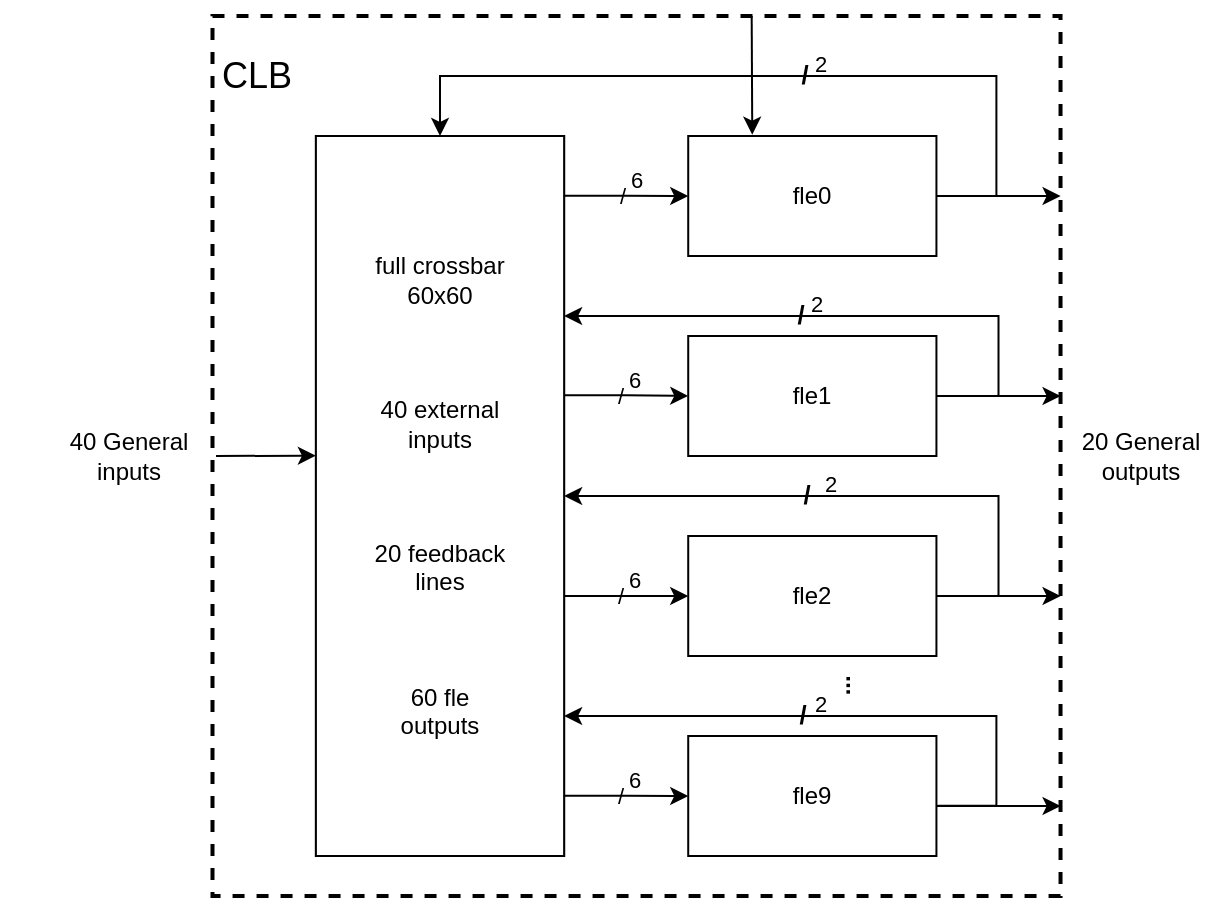 <mxfile version="20.5.3" type="github">
  <diagram id="gUxy-qBg4H8M0a1N89VH" name="k6_frac_N10_tileable_adder_chain_dpram8K_dsp36_fracff_40nm_sub_tile.xml">
    <mxGraphModel dx="1083" dy="640" grid="1" gridSize="10" guides="1" tooltips="1" connect="1" arrows="1" fold="1" page="1" pageScale="1" pageWidth="827" pageHeight="1169" math="0" shadow="0">
      <root>
        <mxCell id="0" />
        <mxCell id="1" parent="0" />
        <mxCell id="h3IM62Ve9VoJd0DQMb7h-74" value="" style="group" vertex="1" connectable="0" parent="1">
          <mxGeometry x="320" y="90" width="605" height="440" as="geometry" />
        </mxCell>
        <mxCell id="h3IM62Ve9VoJd0DQMb7h-63" value="" style="group;fontStyle=0;fontSize=18;strokeWidth=2;fillColor=none;perimeterSpacing=5;strokeColor=default;dashed=1;fontColor=none;noLabel=1;" vertex="1" connectable="0" parent="h3IM62Ve9VoJd0DQMb7h-74">
          <mxGeometry x="98.248" width="424.017" height="440" as="geometry" />
        </mxCell>
        <mxCell id="h3IM62Ve9VoJd0DQMb7h-57" style="edgeStyle=orthogonalEdgeStyle;rounded=0;orthogonalLoop=1;jettySize=auto;html=0;exitX=1;exitY=0.5;exitDx=0;exitDy=0;labelBorderColor=none;startArrow=none;startFill=0;endArrow=classic;endFill=1;" edge="1" parent="h3IM62Ve9VoJd0DQMb7h-63" source="h3IM62Ve9VoJd0DQMb7h-3">
          <mxGeometry relative="1" as="geometry">
            <mxPoint x="424.017" y="190" as="targetPoint" />
            <Array as="points">
              <mxPoint x="424.017" y="190" />
            </Array>
          </mxGeometry>
        </mxCell>
        <mxCell id="h3IM62Ve9VoJd0DQMb7h-2" value="fle0" style="rounded=0;whiteSpace=wrap;html=1;" vertex="1" parent="h3IM62Ve9VoJd0DQMb7h-63">
          <mxGeometry x="237.863" y="60" width="124.103" height="60" as="geometry" />
        </mxCell>
        <mxCell id="h3IM62Ve9VoJd0DQMb7h-3" value="fle1" style="whiteSpace=wrap;html=1;" vertex="1" parent="h3IM62Ve9VoJd0DQMb7h-63">
          <mxGeometry x="237.863" y="160" width="124.103" height="60" as="geometry" />
        </mxCell>
        <mxCell id="h3IM62Ve9VoJd0DQMb7h-4" value="fle9" style="rounded=0;whiteSpace=wrap;html=1;" vertex="1" parent="h3IM62Ve9VoJd0DQMb7h-63">
          <mxGeometry x="237.863" y="360" width="124.103" height="60" as="geometry" />
        </mxCell>
        <mxCell id="h3IM62Ve9VoJd0DQMb7h-14" value="" style="edgeStyle=orthogonalEdgeStyle;rounded=0;orthogonalLoop=1;jettySize=auto;exitX=1;exitY=0.5;exitDx=0;exitDy=0;endArrow=classic;endFill=1;startArrow=none;startFill=0;horizontal=1;labelBorderColor=none;verticalAlign=bottom;" edge="1" parent="h3IM62Ve9VoJd0DQMb7h-63" source="h3IM62Ve9VoJd0DQMb7h-5">
          <mxGeometry relative="1" as="geometry">
            <mxPoint x="175.812" y="240" as="targetPoint" />
            <Array as="points">
              <mxPoint x="392.991" y="290" />
              <mxPoint x="392.991" y="240" />
            </Array>
          </mxGeometry>
        </mxCell>
        <mxCell id="h3IM62Ve9VoJd0DQMb7h-15" value="&lt;h3&gt;/&lt;/h3&gt;" style="edgeLabel;html=1;align=center;verticalAlign=middle;resizable=0;points=[];fontStyle=1;labelBackgroundColor=none;" vertex="1" connectable="0" parent="h3IM62Ve9VoJd0DQMb7h-14">
          <mxGeometry x="0.372" y="-1" relative="1" as="geometry">
            <mxPoint x="27" as="offset" />
          </mxGeometry>
        </mxCell>
        <mxCell id="h3IM62Ve9VoJd0DQMb7h-17" value="2" style="edgeLabel;html=1;align=center;verticalAlign=bottom;resizable=0;points=[];labelBackgroundColor=none;" vertex="1" connectable="0" parent="h3IM62Ve9VoJd0DQMb7h-14">
          <mxGeometry x="-0.248" y="2" relative="1" as="geometry">
            <mxPoint x="-54" as="offset" />
          </mxGeometry>
        </mxCell>
        <mxCell id="h3IM62Ve9VoJd0DQMb7h-5" value="fle2" style="rounded=0;whiteSpace=wrap;html=1;" vertex="1" parent="h3IM62Ve9VoJd0DQMb7h-63">
          <mxGeometry x="237.863" y="260" width="124.103" height="60" as="geometry" />
        </mxCell>
        <mxCell id="h3IM62Ve9VoJd0DQMb7h-31" style="edgeStyle=orthogonalEdgeStyle;rounded=0;orthogonalLoop=1;jettySize=auto;html=0;labelBorderColor=none;startArrow=none;startFill=0;endArrow=classic;endFill=1;" edge="1" parent="h3IM62Ve9VoJd0DQMb7h-63">
          <mxGeometry relative="1" as="geometry">
            <mxPoint x="103.419" y="60.19" as="targetPoint" />
            <mxPoint x="103.419" y="60" as="sourcePoint" />
          </mxGeometry>
        </mxCell>
        <mxCell id="h3IM62Ve9VoJd0DQMb7h-12" value="" style="rounded=0;whiteSpace=wrap;html=1;" vertex="1" parent="h3IM62Ve9VoJd0DQMb7h-63">
          <mxGeometry x="51.709" y="60" width="124.103" height="360" as="geometry" />
        </mxCell>
        <mxCell id="h3IM62Ve9VoJd0DQMb7h-18" value="" style="edgeStyle=orthogonalEdgeStyle;rounded=0;orthogonalLoop=1;jettySize=auto;entryX=1.008;entryY=0.193;entryDx=0;entryDy=0;entryPerimeter=0;endArrow=classic;endFill=1;startArrow=none;startFill=0;horizontal=1;labelBorderColor=none;verticalAlign=bottom;exitX=1;exitY=0.5;exitDx=0;exitDy=0;" edge="1" parent="h3IM62Ve9VoJd0DQMb7h-63" source="h3IM62Ve9VoJd0DQMb7h-3">
          <mxGeometry relative="1" as="geometry">
            <mxPoint x="175.812" y="150.0" as="targetPoint" />
            <mxPoint x="372.308" y="195" as="sourcePoint" />
            <Array as="points">
              <mxPoint x="392.991" y="190" />
              <mxPoint x="392.991" y="150" />
            </Array>
          </mxGeometry>
        </mxCell>
        <mxCell id="h3IM62Ve9VoJd0DQMb7h-19" value="&lt;h3&gt;/&lt;/h3&gt;" style="edgeLabel;html=1;align=center;verticalAlign=middle;resizable=0;points=[];fontStyle=1;labelBackgroundColor=none;" vertex="1" connectable="0" parent="h3IM62Ve9VoJd0DQMb7h-18">
          <mxGeometry x="0.372" y="-1" relative="1" as="geometry">
            <mxPoint x="27" as="offset" />
          </mxGeometry>
        </mxCell>
        <mxCell id="h3IM62Ve9VoJd0DQMb7h-20" value="2" style="edgeLabel;html=1;align=center;verticalAlign=bottom;resizable=0;points=[];labelBackgroundColor=none;" vertex="1" connectable="0" parent="h3IM62Ve9VoJd0DQMb7h-18">
          <mxGeometry x="-0.248" y="2" relative="1" as="geometry">
            <mxPoint x="-54" as="offset" />
          </mxGeometry>
        </mxCell>
        <mxCell id="h3IM62Ve9VoJd0DQMb7h-21" value="" style="edgeStyle=orthogonalEdgeStyle;rounded=0;orthogonalLoop=1;jettySize=auto;endArrow=classic;endFill=1;startArrow=none;startFill=0;horizontal=1;labelBorderColor=none;verticalAlign=bottom;exitX=1;exitY=0.5;exitDx=0;exitDy=0;" edge="1" parent="h3IM62Ve9VoJd0DQMb7h-63" source="h3IM62Ve9VoJd0DQMb7h-2" target="h3IM62Ve9VoJd0DQMb7h-12">
          <mxGeometry relative="1" as="geometry">
            <mxPoint x="103.419" y="50" as="targetPoint" />
            <mxPoint x="372.308" y="95" as="sourcePoint" />
            <Array as="points">
              <mxPoint x="391.957" y="90" />
              <mxPoint x="391.957" y="30" />
              <mxPoint x="113.761" y="30" />
            </Array>
          </mxGeometry>
        </mxCell>
        <mxCell id="h3IM62Ve9VoJd0DQMb7h-22" value="&lt;h3&gt;/&lt;/h3&gt;" style="edgeLabel;html=1;align=center;verticalAlign=middle;resizable=0;points=[];fontStyle=1;labelBackgroundColor=none;" vertex="1" connectable="0" parent="h3IM62Ve9VoJd0DQMb7h-21">
          <mxGeometry x="0.372" y="-1" relative="1" as="geometry">
            <mxPoint x="87" as="offset" />
          </mxGeometry>
        </mxCell>
        <mxCell id="h3IM62Ve9VoJd0DQMb7h-23" value="2" style="edgeLabel;html=1;align=center;verticalAlign=bottom;resizable=0;points=[];labelBackgroundColor=none;" vertex="1" connectable="0" parent="h3IM62Ve9VoJd0DQMb7h-21">
          <mxGeometry x="-0.248" y="2" relative="1" as="geometry">
            <mxPoint x="-29" as="offset" />
          </mxGeometry>
        </mxCell>
        <mxCell id="h3IM62Ve9VoJd0DQMb7h-26" value="" style="edgeStyle=orthogonalEdgeStyle;rounded=0;orthogonalLoop=1;jettySize=auto;entryX=1.008;entryY=0.193;entryDx=0;entryDy=0;entryPerimeter=0;endArrow=classic;endFill=1;startArrow=none;startFill=0;horizontal=1;labelBorderColor=none;verticalAlign=bottom;exitX=1.005;exitY=0.582;exitDx=0;exitDy=0;exitPerimeter=0;" edge="1" parent="h3IM62Ve9VoJd0DQMb7h-63" source="h3IM62Ve9VoJd0DQMb7h-4">
          <mxGeometry relative="1" as="geometry">
            <mxPoint x="175.812" y="350" as="targetPoint" />
            <mxPoint x="372.308" y="395" as="sourcePoint" />
            <Array as="points">
              <mxPoint x="391.957" y="395" />
              <mxPoint x="391.957" y="350" />
            </Array>
          </mxGeometry>
        </mxCell>
        <mxCell id="h3IM62Ve9VoJd0DQMb7h-27" value="&lt;h3&gt;/&lt;/h3&gt;" style="edgeLabel;html=1;align=center;verticalAlign=middle;resizable=0;points=[];fontStyle=1;labelBackgroundColor=none;" vertex="1" connectable="0" parent="h3IM62Ve9VoJd0DQMb7h-26">
          <mxGeometry x="0.372" y="-1" relative="1" as="geometry">
            <mxPoint x="27" as="offset" />
          </mxGeometry>
        </mxCell>
        <mxCell id="h3IM62Ve9VoJd0DQMb7h-28" value="2" style="edgeLabel;html=1;align=center;verticalAlign=bottom;resizable=0;points=[];labelBackgroundColor=none;" vertex="1" connectable="0" parent="h3IM62Ve9VoJd0DQMb7h-26">
          <mxGeometry x="-0.248" y="2" relative="1" as="geometry">
            <mxPoint x="-54" as="offset" />
          </mxGeometry>
        </mxCell>
        <mxCell id="h3IM62Ve9VoJd0DQMb7h-30" value="&lt;b&gt;...&lt;/b&gt;" style="text;html=1;align=center;verticalAlign=middle;resizable=0;points=[];autosize=1;strokeColor=none;fillColor=none;horizontal=0;" vertex="1" parent="h3IM62Ve9VoJd0DQMb7h-63">
          <mxGeometry x="299.915" y="320" width="30" height="30" as="geometry" />
        </mxCell>
        <mxCell id="h3IM62Ve9VoJd0DQMb7h-36" value="full crossbar&lt;br&gt;60x60&lt;br&gt;&lt;br&gt;&lt;br&gt;&lt;br&gt;40 external&lt;br&gt;inputs&lt;br&gt;&lt;br&gt;&lt;br&gt;&lt;br&gt;20 feedback&lt;br&gt;lines&lt;br&gt;&lt;br&gt;&lt;br&gt;&lt;br&gt;60 fle&lt;br&gt;outputs" style="rounded=0;whiteSpace=wrap;html=1;points=[[0,0,0,0,0],[0,0.25,0,0,0],[0,0.5,0,0,0],[0,0.75,0,0,0],[0,1,0,0,0],[0.25,0,0,0,0],[0.25,1,0,0,0],[0.5,0,0,0,0],[0.5,1,0,0,0],[0.75,0,0,0,0],[0.75,1,0,0,0],[1,0,0,0,0],[1,0.2,0,0,0],[1,0.25,0,0,0],[1,0.33,0,0,0],[1,0.4,0,0,0],[1,0.5,0,0,0],[1,0.6,0,0,0],[1,0.67,0,0,0],[1,0.75,0,0,0],[1,0.8,0,0,0],[1,1,0,0,0]];" vertex="1" parent="h3IM62Ve9VoJd0DQMb7h-63">
          <mxGeometry x="51.709" y="60" width="124.103" height="360" as="geometry" />
        </mxCell>
        <mxCell id="h3IM62Ve9VoJd0DQMb7h-38" style="edgeStyle=orthogonalEdgeStyle;rounded=0;orthogonalLoop=1;jettySize=auto;html=0;labelBorderColor=none;startArrow=none;startFill=0;endArrow=classic;endFill=1;entryX=0;entryY=0.5;entryDx=0;entryDy=0;exitX=1.002;exitY=0.36;exitDx=0;exitDy=0;exitPerimeter=0;" edge="1" parent="h3IM62Ve9VoJd0DQMb7h-63" source="h3IM62Ve9VoJd0DQMb7h-36" target="h3IM62Ve9VoJd0DQMb7h-3">
          <mxGeometry relative="1" as="geometry">
            <mxPoint x="186.154" y="190" as="sourcePoint" />
            <mxPoint x="227.521" y="189.999" as="targetPoint" />
          </mxGeometry>
        </mxCell>
        <mxCell id="h3IM62Ve9VoJd0DQMb7h-37" style="edgeStyle=orthogonalEdgeStyle;rounded=0;orthogonalLoop=1;jettySize=auto;html=0;labelBorderColor=none;startArrow=none;startFill=0;endArrow=classic;endFill=1;exitX=1;exitY=0.083;exitDx=0;exitDy=0;exitPerimeter=0;" edge="1" parent="h3IM62Ve9VoJd0DQMb7h-63" source="h3IM62Ve9VoJd0DQMb7h-36" target="h3IM62Ve9VoJd0DQMb7h-2">
          <mxGeometry relative="1" as="geometry" />
        </mxCell>
        <mxCell id="h3IM62Ve9VoJd0DQMb7h-42" value="/" style="edgeLabel;html=1;align=center;verticalAlign=middle;resizable=0;points=[];labelBackgroundColor=none;" vertex="1" connectable="0" parent="h3IM62Ve9VoJd0DQMb7h-37">
          <mxGeometry x="0.342" y="1" relative="1" as="geometry">
            <mxPoint x="-13" y="1" as="offset" />
          </mxGeometry>
        </mxCell>
        <mxCell id="h3IM62Ve9VoJd0DQMb7h-43" value="6" style="edgeLabel;html=1;align=center;verticalAlign=bottom;resizable=0;points=[];labelBackgroundColor=none;" vertex="1" connectable="0" parent="h3IM62Ve9VoJd0DQMb7h-37">
          <mxGeometry x="0.24" y="1" relative="1" as="geometry">
            <mxPoint x="-3" y="1" as="offset" />
          </mxGeometry>
        </mxCell>
        <mxCell id="h3IM62Ve9VoJd0DQMb7h-39" style="edgeStyle=orthogonalEdgeStyle;rounded=0;orthogonalLoop=1;jettySize=auto;html=0;labelBorderColor=none;startArrow=none;startFill=0;endArrow=classic;endFill=1;exitX=1.001;exitY=0.639;exitDx=0;exitDy=0;exitPerimeter=0;entryX=0;entryY=0.5;entryDx=0;entryDy=0;" edge="1" parent="h3IM62Ve9VoJd0DQMb7h-63" source="h3IM62Ve9VoJd0DQMb7h-36" target="h3IM62Ve9VoJd0DQMb7h-5">
          <mxGeometry relative="1" as="geometry">
            <mxPoint x="186.154" y="290" as="sourcePoint" />
            <mxPoint x="227.521" y="289.999" as="targetPoint" />
            <Array as="points" />
          </mxGeometry>
        </mxCell>
        <mxCell id="h3IM62Ve9VoJd0DQMb7h-40" style="edgeStyle=orthogonalEdgeStyle;rounded=0;orthogonalLoop=1;jettySize=auto;html=0;labelBorderColor=none;startArrow=none;startFill=0;endArrow=classic;endFill=1;exitX=1;exitY=0.083;exitDx=0;exitDy=0;exitPerimeter=0;" edge="1" parent="h3IM62Ve9VoJd0DQMb7h-63">
          <mxGeometry relative="1" as="geometry">
            <mxPoint x="175.812" y="389.85" as="sourcePoint" />
            <mxPoint x="237.863" y="389.999" as="targetPoint" />
            <Array as="points">
              <mxPoint x="206.838" y="390" />
              <mxPoint x="237.863" y="390" />
            </Array>
          </mxGeometry>
        </mxCell>
        <mxCell id="h3IM62Ve9VoJd0DQMb7h-48" value="/" style="edgeLabel;html=1;align=center;verticalAlign=middle;resizable=0;points=[];labelBackgroundColor=none;" vertex="1" connectable="0" parent="h3IM62Ve9VoJd0DQMb7h-63">
          <mxGeometry x="203.732" y="190" as="geometry" />
        </mxCell>
        <mxCell id="h3IM62Ve9VoJd0DQMb7h-49" value="6" style="edgeLabel;html=1;align=center;verticalAlign=bottom;resizable=0;points=[];labelBackgroundColor=none;" vertex="1" connectable="0" parent="h3IM62Ve9VoJd0DQMb7h-63">
          <mxGeometry x="210.913" y="190" as="geometry" />
        </mxCell>
        <mxCell id="h3IM62Ve9VoJd0DQMb7h-50" value="/" style="edgeLabel;html=1;align=center;verticalAlign=middle;resizable=0;points=[];labelBackgroundColor=none;" vertex="1" connectable="0" parent="h3IM62Ve9VoJd0DQMb7h-63">
          <mxGeometry x="203.732" y="290" as="geometry" />
        </mxCell>
        <mxCell id="h3IM62Ve9VoJd0DQMb7h-51" value="6" style="edgeLabel;html=1;align=center;verticalAlign=bottom;resizable=0;points=[];labelBackgroundColor=none;" vertex="1" connectable="0" parent="h3IM62Ve9VoJd0DQMb7h-63">
          <mxGeometry x="210.913" y="290" as="geometry" />
        </mxCell>
        <mxCell id="h3IM62Ve9VoJd0DQMb7h-52" value="/" style="edgeLabel;html=1;align=center;verticalAlign=middle;resizable=0;points=[];labelBackgroundColor=none;" vertex="1" connectable="0" parent="h3IM62Ve9VoJd0DQMb7h-63">
          <mxGeometry x="203.732" y="390" as="geometry" />
        </mxCell>
        <mxCell id="h3IM62Ve9VoJd0DQMb7h-53" value="6" style="edgeLabel;html=1;align=center;verticalAlign=bottom;resizable=0;points=[];labelBackgroundColor=none;" vertex="1" connectable="0" parent="h3IM62Ve9VoJd0DQMb7h-63">
          <mxGeometry x="210.913" y="390" as="geometry" />
        </mxCell>
        <mxCell id="h3IM62Ve9VoJd0DQMb7h-58" style="edgeStyle=orthogonalEdgeStyle;rounded=0;orthogonalLoop=1;jettySize=auto;html=0;exitX=1;exitY=0.5;exitDx=0;exitDy=0;labelBorderColor=none;startArrow=none;startFill=0;endArrow=classic;endFill=1;" edge="1" parent="h3IM62Ve9VoJd0DQMb7h-63">
          <mxGeometry relative="1" as="geometry">
            <mxPoint x="424.017" y="290.02" as="targetPoint" />
            <mxPoint x="361.966" y="290.02" as="sourcePoint" />
            <Array as="points">
              <mxPoint x="424.017" y="290.02" />
            </Array>
          </mxGeometry>
        </mxCell>
        <mxCell id="h3IM62Ve9VoJd0DQMb7h-68" style="edgeStyle=orthogonalEdgeStyle;rounded=0;orthogonalLoop=1;jettySize=auto;html=0;exitX=1;exitY=0.5;exitDx=0;exitDy=0;labelBorderColor=none;startArrow=none;startFill=0;endArrow=classic;endFill=1;" edge="1" parent="h3IM62Ve9VoJd0DQMb7h-63">
          <mxGeometry relative="1" as="geometry">
            <mxPoint x="424.017" y="395.02" as="targetPoint" />
            <mxPoint x="361.966" y="395.02" as="sourcePoint" />
            <Array as="points">
              <mxPoint x="424.017" y="395.02" />
            </Array>
          </mxGeometry>
        </mxCell>
        <mxCell id="h3IM62Ve9VoJd0DQMb7h-69" style="edgeStyle=orthogonalEdgeStyle;rounded=0;orthogonalLoop=1;jettySize=auto;html=0;exitX=1;exitY=0.5;exitDx=0;exitDy=0;labelBorderColor=none;startArrow=none;startFill=0;endArrow=classic;endFill=1;" edge="1" parent="h3IM62Ve9VoJd0DQMb7h-63">
          <mxGeometry relative="1" as="geometry">
            <mxPoint x="424.017" y="89.96" as="targetPoint" />
            <mxPoint x="361.966" y="89.96" as="sourcePoint" />
            <Array as="points">
              <mxPoint x="424.017" y="89.96" />
            </Array>
          </mxGeometry>
        </mxCell>
        <mxCell id="h3IM62Ve9VoJd0DQMb7h-75" value="" style="endArrow=classic;html=1;rounded=0;labelBorderColor=none;fontSize=18;fontColor=none;entryX=0.258;entryY=-0.011;entryDx=0;entryDy=0;entryPerimeter=0;" edge="1" parent="h3IM62Ve9VoJd0DQMb7h-63" target="h3IM62Ve9VoJd0DQMb7h-2">
          <mxGeometry width="50" height="50" relative="1" as="geometry">
            <mxPoint x="269.592" as="sourcePoint" />
            <mxPoint x="268.889" y="60" as="targetPoint" />
          </mxGeometry>
        </mxCell>
        <mxCell id="h3IM62Ve9VoJd0DQMb7h-66" value="20 General&lt;br&gt;outputs" style="text;html=1;align=center;verticalAlign=middle;resizable=0;points=[];autosize=1;strokeColor=none;fillColor=none;dashed=1;labelBackgroundColor=none;labelBorderColor=none;opacity=0;" vertex="1" parent="h3IM62Ve9VoJd0DQMb7h-74">
          <mxGeometry x="522.265" y="200" width="80" height="40" as="geometry" />
        </mxCell>
        <mxCell id="h3IM62Ve9VoJd0DQMb7h-67" value="40 General&lt;br&gt;inputs" style="text;html=1;align=center;verticalAlign=middle;resizable=0;points=[];autosize=1;strokeColor=none;fillColor=none;dashed=1;labelBackgroundColor=none;labelBorderColor=none;opacity=0;" vertex="1" parent="h3IM62Ve9VoJd0DQMb7h-74">
          <mxGeometry x="15.513" y="200" width="80" height="40" as="geometry" />
        </mxCell>
        <mxCell id="h3IM62Ve9VoJd0DQMb7h-61" style="rounded=0;orthogonalLoop=1;jettySize=auto;html=0;exitX=0;exitY=0.5;exitDx=0;exitDy=0;labelBorderColor=none;startArrow=none;startFill=0;endArrow=classic;endFill=1;" edge="1" parent="h3IM62Ve9VoJd0DQMb7h-74">
          <mxGeometry relative="1" as="geometry">
            <mxPoint y="256.0" as="targetPoint" />
            <mxPoint y="256.0" as="sourcePoint" />
          </mxGeometry>
        </mxCell>
        <mxCell id="h3IM62Ve9VoJd0DQMb7h-62" style="edgeStyle=none;rounded=0;orthogonalLoop=1;jettySize=auto;html=0;entryX=0;entryY=0.444;entryDx=0;entryDy=0;entryPerimeter=0;labelBorderColor=none;startArrow=none;startFill=0;endArrow=classic;endFill=1;" edge="1" parent="h3IM62Ve9VoJd0DQMb7h-74" target="h3IM62Ve9VoJd0DQMb7h-36">
          <mxGeometry relative="1" as="geometry">
            <mxPoint x="100" y="220" as="sourcePoint" />
          </mxGeometry>
        </mxCell>
        <mxCell id="h3IM62Ve9VoJd0DQMb7h-76" value="CLB" style="text;html=1;align=center;verticalAlign=middle;resizable=0;points=[];autosize=1;strokeColor=none;fillColor=none;fontSize=18;fontColor=none;" vertex="1" parent="1">
          <mxGeometry x="410" y="100" width="60" height="40" as="geometry" />
        </mxCell>
      </root>
    </mxGraphModel>
  </diagram>
</mxfile>
